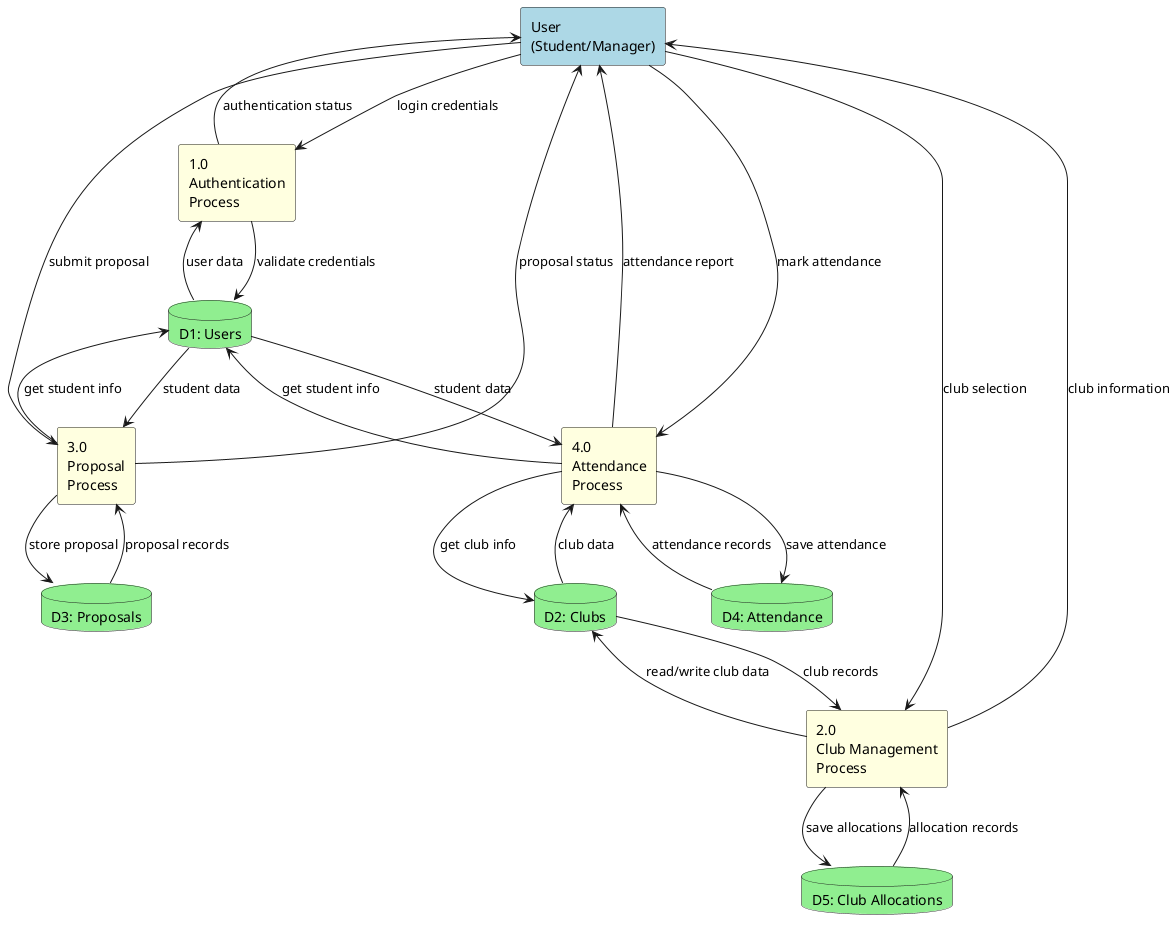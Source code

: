 @startuml Club Management System Data Flow Diagram

skinparam componentStyle rectangle

' External Entities
rectangle "User\n(Student/Manager)" as User #lightblue

' Processes
rectangle "1.0\nAuthentication\nProcess" as Auth #lightyellow
rectangle "2.0\nClub Management\nProcess" as ClubMgmt #lightyellow
rectangle "3.0\nProposal\nProcess" as Proposal #lightyellow
rectangle "4.0\nAttendance\nProcess" as Attendance #lightyellow

' Data Stores
database "D1: Users" as UserDB #lightgreen
database "D2: Clubs" as ClubDB #lightgreen
database "D3: Proposals" as ProposalDB #lightgreen
database "D4: Attendance" as AttendanceDB #lightgreen
database "D5: Club Allocations" as AllocationDB #lightgreen

' User to Authentication
User --> Auth : login credentials
Auth --> User : authentication status

' Authentication to User Database
Auth --> UserDB : validate credentials
UserDB --> Auth : user data

' User to Club Management
User --> ClubMgmt : club selection
ClubMgmt --> User : club information

' Club Management to Databases
ClubMgmt --> ClubDB : read/write club data
ClubDB --> ClubMgmt : club records
ClubMgmt --> AllocationDB : save allocations
AllocationDB --> ClubMgmt : allocation records

' User to Proposal Process
User --> Proposal : submit proposal
Proposal --> User : proposal status

' Proposal Process to Databases
Proposal --> ProposalDB : store proposal
ProposalDB --> Proposal : proposal records
Proposal --> UserDB : get student info
UserDB --> Proposal : student data

' User to Attendance Process
User --> Attendance : mark attendance
Attendance --> User : attendance report

' Attendance Process to Databases
Attendance --> AttendanceDB : save attendance
AttendanceDB --> Attendance : attendance records
Attendance --> ClubDB : get club info
ClubDB --> Attendance : club data
Attendance --> UserDB : get student info
UserDB --> Attendance : student data

@enduml
